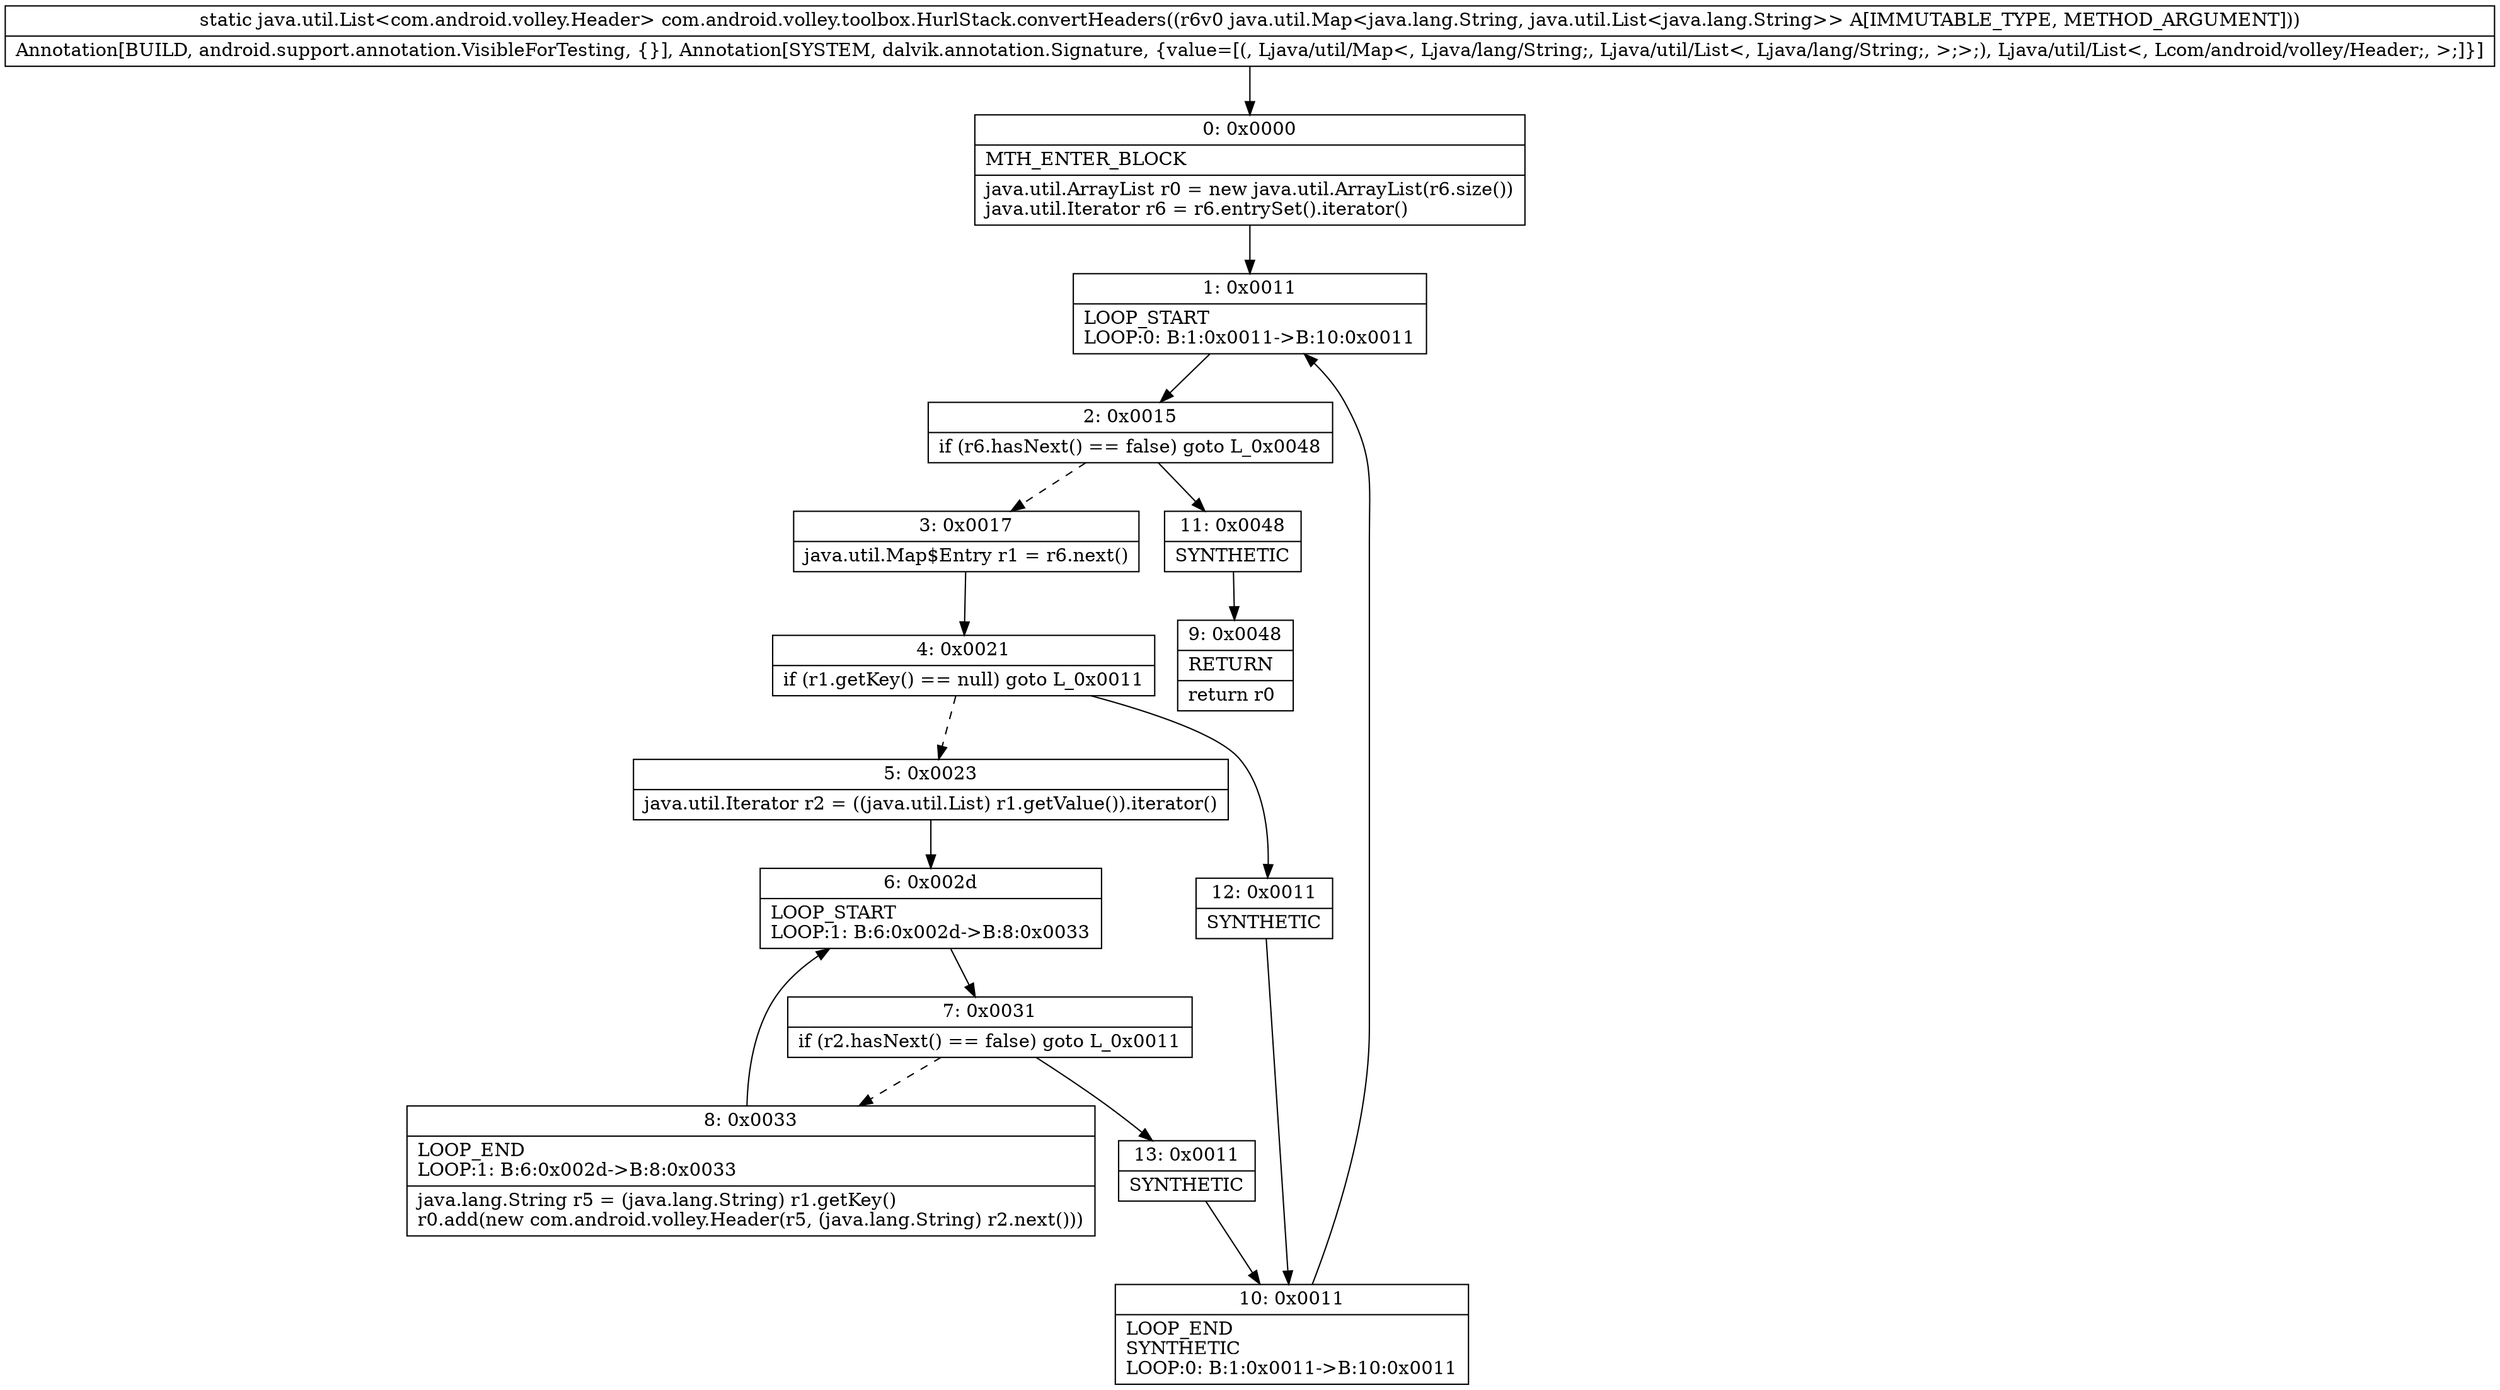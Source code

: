 digraph "CFG forcom.android.volley.toolbox.HurlStack.convertHeaders(Ljava\/util\/Map;)Ljava\/util\/List;" {
Node_0 [shape=record,label="{0\:\ 0x0000|MTH_ENTER_BLOCK\l|java.util.ArrayList r0 = new java.util.ArrayList(r6.size())\ljava.util.Iterator r6 = r6.entrySet().iterator()\l}"];
Node_1 [shape=record,label="{1\:\ 0x0011|LOOP_START\lLOOP:0: B:1:0x0011\-\>B:10:0x0011\l}"];
Node_2 [shape=record,label="{2\:\ 0x0015|if (r6.hasNext() == false) goto L_0x0048\l}"];
Node_3 [shape=record,label="{3\:\ 0x0017|java.util.Map$Entry r1 = r6.next()\l}"];
Node_4 [shape=record,label="{4\:\ 0x0021|if (r1.getKey() == null) goto L_0x0011\l}"];
Node_5 [shape=record,label="{5\:\ 0x0023|java.util.Iterator r2 = ((java.util.List) r1.getValue()).iterator()\l}"];
Node_6 [shape=record,label="{6\:\ 0x002d|LOOP_START\lLOOP:1: B:6:0x002d\-\>B:8:0x0033\l}"];
Node_7 [shape=record,label="{7\:\ 0x0031|if (r2.hasNext() == false) goto L_0x0011\l}"];
Node_8 [shape=record,label="{8\:\ 0x0033|LOOP_END\lLOOP:1: B:6:0x002d\-\>B:8:0x0033\l|java.lang.String r5 = (java.lang.String) r1.getKey()\lr0.add(new com.android.volley.Header(r5, (java.lang.String) r2.next()))\l}"];
Node_9 [shape=record,label="{9\:\ 0x0048|RETURN\l|return r0\l}"];
Node_10 [shape=record,label="{10\:\ 0x0011|LOOP_END\lSYNTHETIC\lLOOP:0: B:1:0x0011\-\>B:10:0x0011\l}"];
Node_11 [shape=record,label="{11\:\ 0x0048|SYNTHETIC\l}"];
Node_12 [shape=record,label="{12\:\ 0x0011|SYNTHETIC\l}"];
Node_13 [shape=record,label="{13\:\ 0x0011|SYNTHETIC\l}"];
MethodNode[shape=record,label="{static java.util.List\<com.android.volley.Header\> com.android.volley.toolbox.HurlStack.convertHeaders((r6v0 java.util.Map\<java.lang.String, java.util.List\<java.lang.String\>\> A[IMMUTABLE_TYPE, METHOD_ARGUMENT]))  | Annotation[BUILD, android.support.annotation.VisibleForTesting, \{\}], Annotation[SYSTEM, dalvik.annotation.Signature, \{value=[(, Ljava\/util\/Map\<, Ljava\/lang\/String;, Ljava\/util\/List\<, Ljava\/lang\/String;, \>;\>;), Ljava\/util\/List\<, Lcom\/android\/volley\/Header;, \>;]\}]\l}"];
MethodNode -> Node_0;
Node_0 -> Node_1;
Node_1 -> Node_2;
Node_2 -> Node_3[style=dashed];
Node_2 -> Node_11;
Node_3 -> Node_4;
Node_4 -> Node_5[style=dashed];
Node_4 -> Node_12;
Node_5 -> Node_6;
Node_6 -> Node_7;
Node_7 -> Node_8[style=dashed];
Node_7 -> Node_13;
Node_8 -> Node_6;
Node_10 -> Node_1;
Node_11 -> Node_9;
Node_12 -> Node_10;
Node_13 -> Node_10;
}

